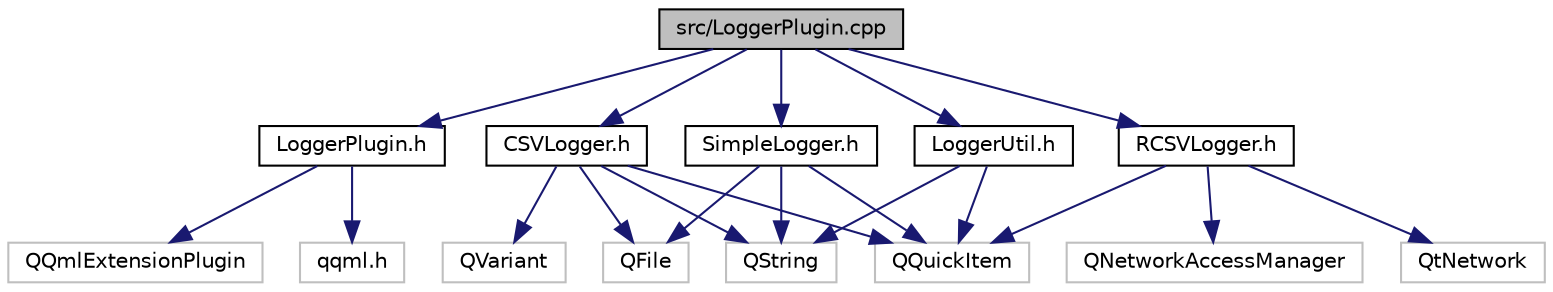 digraph "src/LoggerPlugin.cpp"
{
  edge [fontname="Helvetica",fontsize="10",labelfontname="Helvetica",labelfontsize="10"];
  node [fontname="Helvetica",fontsize="10",shape=record];
  Node0 [label="src/LoggerPlugin.cpp",height=0.2,width=0.4,color="black", fillcolor="grey75", style="filled", fontcolor="black"];
  Node0 -> Node1 [color="midnightblue",fontsize="10",style="solid",fontname="Helvetica"];
  Node1 [label="LoggerPlugin.h",height=0.2,width=0.4,color="black", fillcolor="white", style="filled",URL="$LoggerPlugin_8h.html",tooltip="Object that exposes the Logger plugin components as QML objects. "];
  Node1 -> Node2 [color="midnightblue",fontsize="10",style="solid",fontname="Helvetica"];
  Node2 [label="QQmlExtensionPlugin",height=0.2,width=0.4,color="grey75", fillcolor="white", style="filled"];
  Node1 -> Node3 [color="midnightblue",fontsize="10",style="solid",fontname="Helvetica"];
  Node3 [label="qqml.h",height=0.2,width=0.4,color="grey75", fillcolor="white", style="filled"];
  Node0 -> Node4 [color="midnightblue",fontsize="10",style="solid",fontname="Helvetica"];
  Node4 [label="LoggerUtil.h",height=0.2,width=0.4,color="black", fillcolor="white", style="filled",URL="$LoggerUtil_8h.html",tooltip="Logger utilities header. "];
  Node4 -> Node5 [color="midnightblue",fontsize="10",style="solid",fontname="Helvetica"];
  Node5 [label="QQuickItem",height=0.2,width=0.4,color="grey75", fillcolor="white", style="filled"];
  Node4 -> Node6 [color="midnightblue",fontsize="10",style="solid",fontname="Helvetica"];
  Node6 [label="QString",height=0.2,width=0.4,color="grey75", fillcolor="white", style="filled"];
  Node0 -> Node7 [color="midnightblue",fontsize="10",style="solid",fontname="Helvetica"];
  Node7 [label="SimpleLogger.h",height=0.2,width=0.4,color="black", fillcolor="white", style="filled",URL="$SimpleLogger_8h.html",tooltip="Header for a simple line-by-line logger. "];
  Node7 -> Node5 [color="midnightblue",fontsize="10",style="solid",fontname="Helvetica"];
  Node7 -> Node6 [color="midnightblue",fontsize="10",style="solid",fontname="Helvetica"];
  Node7 -> Node8 [color="midnightblue",fontsize="10",style="solid",fontname="Helvetica"];
  Node8 [label="QFile",height=0.2,width=0.4,color="grey75", fillcolor="white", style="filled"];
  Node0 -> Node9 [color="midnightblue",fontsize="10",style="solid",fontname="Helvetica"];
  Node9 [label="CSVLogger.h",height=0.2,width=0.4,color="black", fillcolor="white", style="filled",URL="$CSVLogger_8h.html",tooltip="Header for a QML CSV file logger. "];
  Node9 -> Node5 [color="midnightblue",fontsize="10",style="solid",fontname="Helvetica"];
  Node9 -> Node6 [color="midnightblue",fontsize="10",style="solid",fontname="Helvetica"];
  Node9 -> Node8 [color="midnightblue",fontsize="10",style="solid",fontname="Helvetica"];
  Node9 -> Node10 [color="midnightblue",fontsize="10",style="solid",fontname="Helvetica"];
  Node10 [label="QVariant",height=0.2,width=0.4,color="grey75", fillcolor="white", style="filled"];
  Node0 -> Node11 [color="midnightblue",fontsize="10",style="solid",fontname="Helvetica"];
  Node11 [label="RCSVLogger.h",height=0.2,width=0.4,color="black", fillcolor="white", style="filled",URL="$RCSVLogger_8h.html",tooltip="Header of a QML CSV file logger with robust data transfer capability. "];
  Node11 -> Node5 [color="midnightblue",fontsize="10",style="solid",fontname="Helvetica"];
  Node11 -> Node12 [color="midnightblue",fontsize="10",style="solid",fontname="Helvetica"];
  Node12 [label="QNetworkAccessManager",height=0.2,width=0.4,color="grey75", fillcolor="white", style="filled"];
  Node11 -> Node13 [color="midnightblue",fontsize="10",style="solid",fontname="Helvetica"];
  Node13 [label="QtNetwork",height=0.2,width=0.4,color="grey75", fillcolor="white", style="filled"];
}
